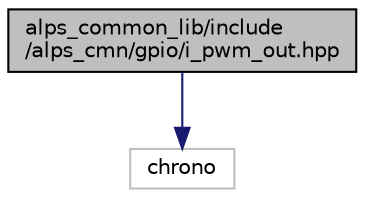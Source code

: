 digraph "alps_common_lib/include/alps_cmn/gpio/i_pwm_out.hpp"
{
 // LATEX_PDF_SIZE
  edge [fontname="Helvetica",fontsize="10",labelfontname="Helvetica",labelfontsize="10"];
  node [fontname="Helvetica",fontsize="10",shape=record];
  Node1 [label="alps_common_lib/include\l/alps_cmn/gpio/i_pwm_out.hpp",height=0.2,width=0.4,color="black", fillcolor="grey75", style="filled", fontcolor="black",tooltip="PWM出力を行うインタフェース"];
  Node1 -> Node2 [color="midnightblue",fontsize="10",style="solid",fontname="Helvetica"];
  Node2 [label="chrono",height=0.2,width=0.4,color="grey75", fillcolor="white", style="filled",tooltip=" "];
}
